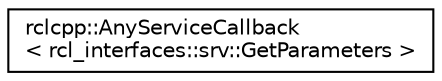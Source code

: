 digraph "Graphical Class Hierarchy"
{
  edge [fontname="Helvetica",fontsize="10",labelfontname="Helvetica",labelfontsize="10"];
  node [fontname="Helvetica",fontsize="10",shape=record];
  rankdir="LR";
  Node0 [label="rclcpp::AnyServiceCallback\l\< rcl_interfaces::srv::GetParameters \>",height=0.2,width=0.4,color="black", fillcolor="white", style="filled",URL="$classrclcpp_1_1AnyServiceCallback.html"];
}
